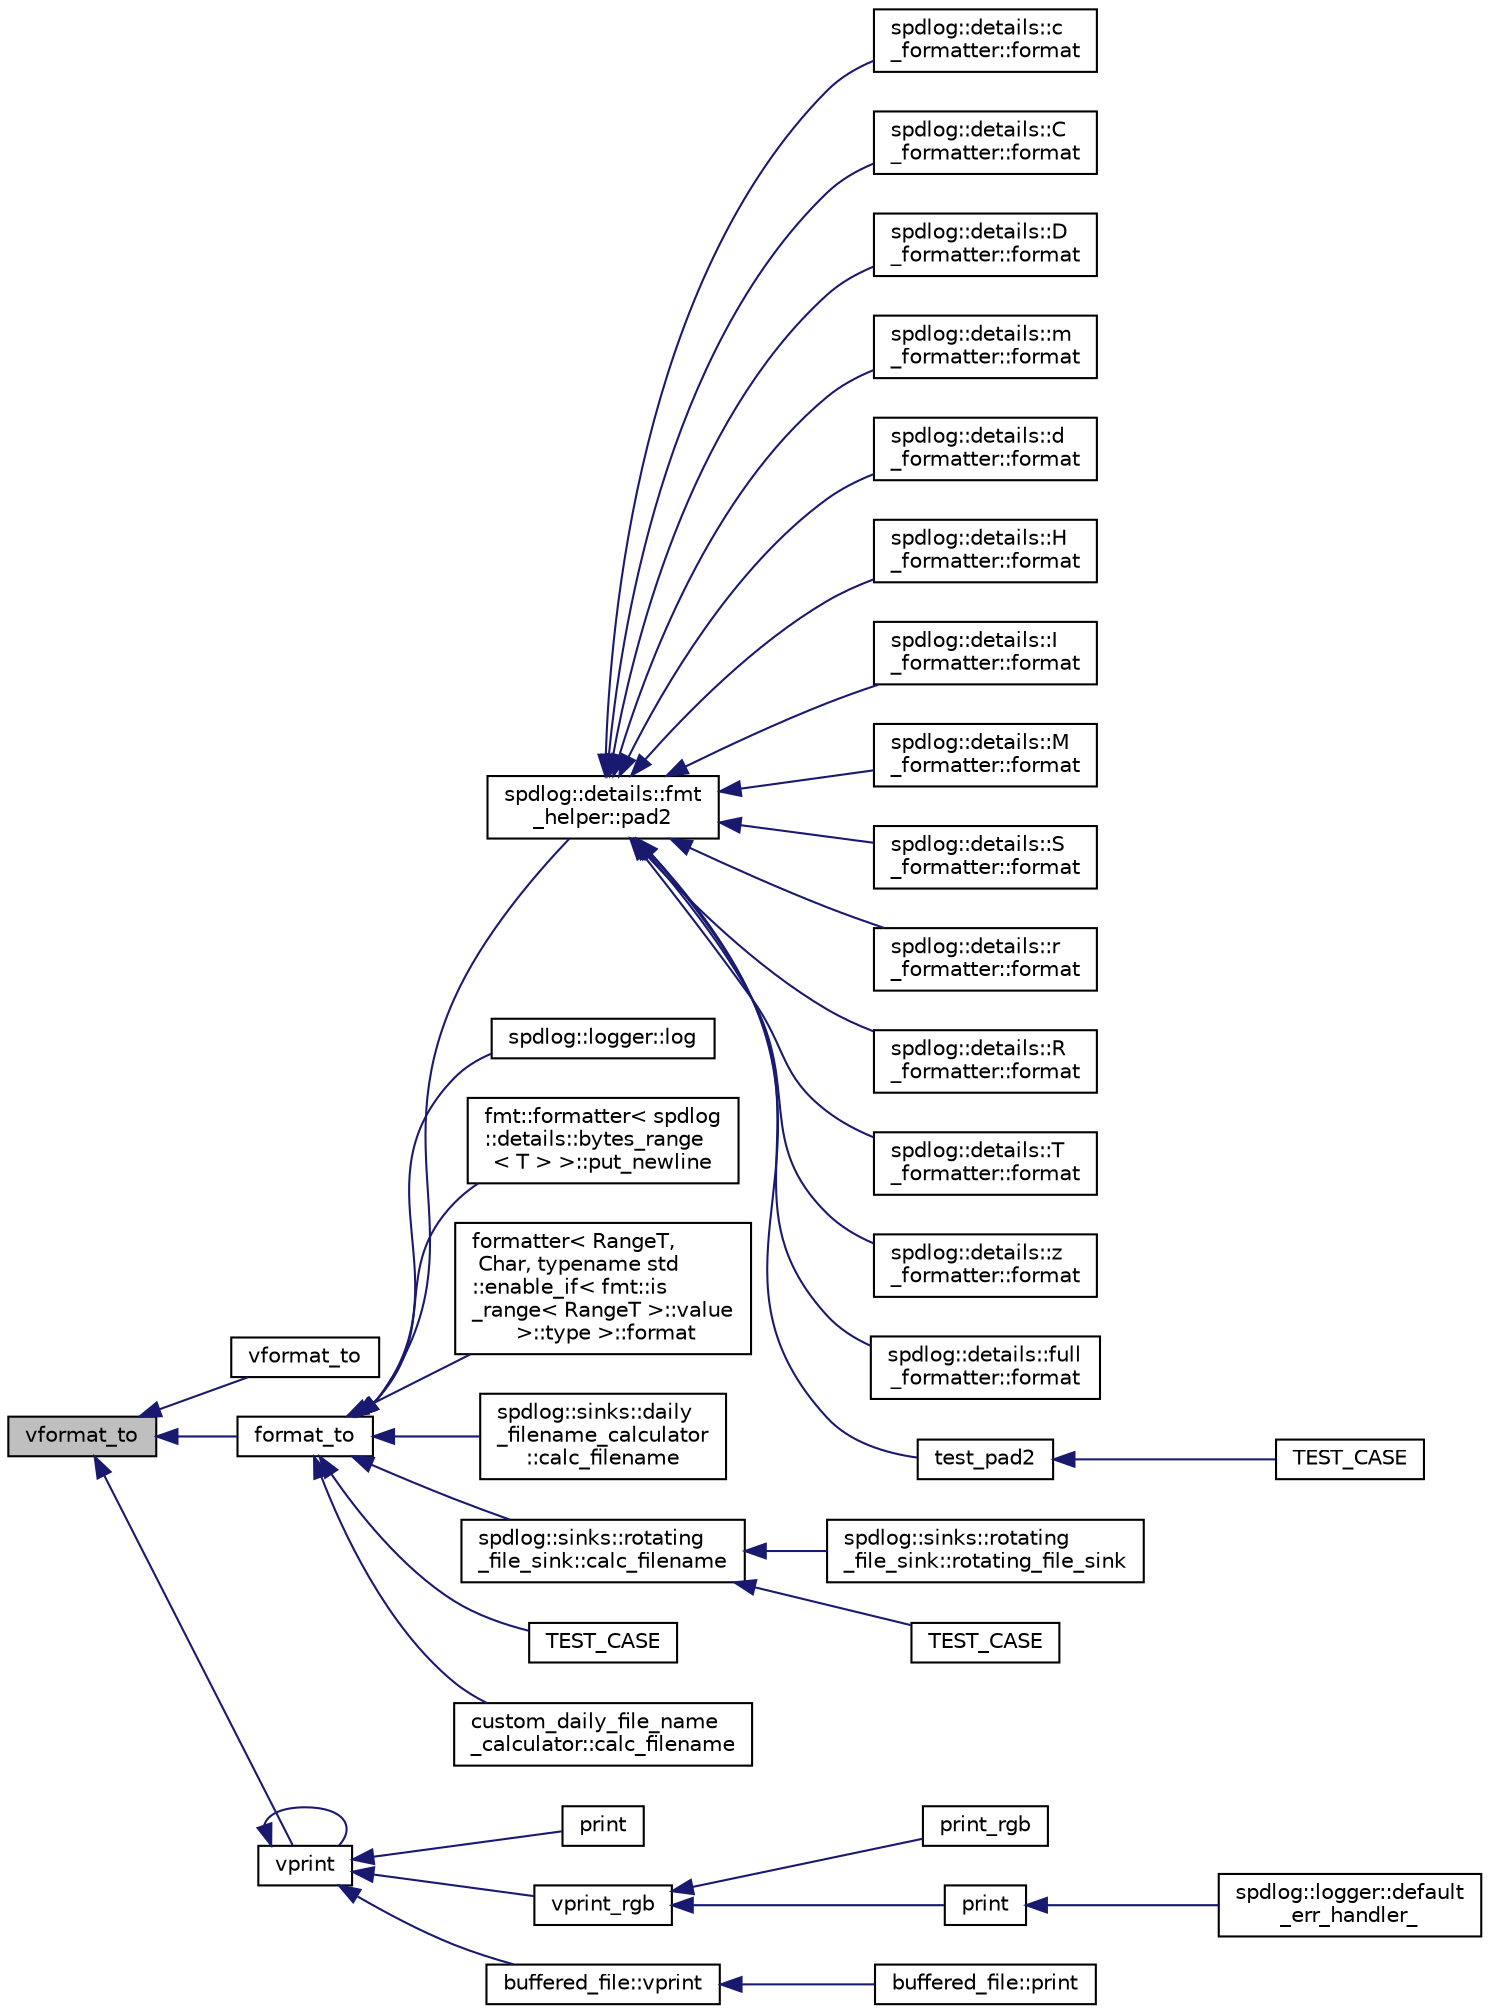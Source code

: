 digraph "vformat_to"
{
  edge [fontname="Helvetica",fontsize="10",labelfontname="Helvetica",labelfontsize="10"];
  node [fontname="Helvetica",fontsize="10",shape=record];
  rankdir="LR";
  Node1 [label="vformat_to",height=0.2,width=0.4,color="black", fillcolor="grey75", style="filled" fontcolor="black"];
  Node1 -> Node2 [dir="back",color="midnightblue",fontsize="10",style="solid",fontname="Helvetica"];
  Node2 [label="vformat_to",height=0.2,width=0.4,color="black", fillcolor="white", style="filled",URL="$vendor_2spdlog_2include_2spdlog_2fmt_2bundled_2_core_8h.html#a76971763888151362205bed5fdfe4247"];
  Node1 -> Node3 [dir="back",color="midnightblue",fontsize="10",style="solid",fontname="Helvetica"];
  Node3 [label="format_to",height=0.2,width=0.4,color="black", fillcolor="white", style="filled",URL="$vendor_2spdlog_2include_2spdlog_2fmt_2bundled_2_core_8h.html#abcac15fdbec6e0fe134caa0d49a40a88"];
  Node3 -> Node4 [dir="back",color="midnightblue",fontsize="10",style="solid",fontname="Helvetica"];
  Node4 [label="spdlog::details::fmt\l_helper::pad2",height=0.2,width=0.4,color="black", fillcolor="white", style="filled",URL="$namespacespdlog_1_1details_1_1fmt__helper.html#ae8d7b70c5b54338c0903cf494b06404a"];
  Node4 -> Node5 [dir="back",color="midnightblue",fontsize="10",style="solid",fontname="Helvetica"];
  Node5 [label="spdlog::details::c\l_formatter::format",height=0.2,width=0.4,color="black", fillcolor="white", style="filled",URL="$classspdlog_1_1details_1_1c__formatter.html#a1b09d9e9e1d84b29fc2fb8d37fa07d57"];
  Node4 -> Node6 [dir="back",color="midnightblue",fontsize="10",style="solid",fontname="Helvetica"];
  Node6 [label="spdlog::details::C\l_formatter::format",height=0.2,width=0.4,color="black", fillcolor="white", style="filled",URL="$classspdlog_1_1details_1_1_c__formatter.html#a241d6298edc054937cf40c0d7ed90ae2"];
  Node4 -> Node7 [dir="back",color="midnightblue",fontsize="10",style="solid",fontname="Helvetica"];
  Node7 [label="spdlog::details::D\l_formatter::format",height=0.2,width=0.4,color="black", fillcolor="white", style="filled",URL="$classspdlog_1_1details_1_1_d__formatter.html#a065cf427de180dfee0b6abb642a78cb0"];
  Node4 -> Node8 [dir="back",color="midnightblue",fontsize="10",style="solid",fontname="Helvetica"];
  Node8 [label="spdlog::details::m\l_formatter::format",height=0.2,width=0.4,color="black", fillcolor="white", style="filled",URL="$classspdlog_1_1details_1_1m__formatter.html#a507ce5bc00de736d28d93e5d7307589b"];
  Node4 -> Node9 [dir="back",color="midnightblue",fontsize="10",style="solid",fontname="Helvetica"];
  Node9 [label="spdlog::details::d\l_formatter::format",height=0.2,width=0.4,color="black", fillcolor="white", style="filled",URL="$classspdlog_1_1details_1_1d__formatter.html#ad1c7decfd7bfa7ecd6fd105e2d74bed4"];
  Node4 -> Node10 [dir="back",color="midnightblue",fontsize="10",style="solid",fontname="Helvetica"];
  Node10 [label="spdlog::details::H\l_formatter::format",height=0.2,width=0.4,color="black", fillcolor="white", style="filled",URL="$classspdlog_1_1details_1_1_h__formatter.html#a46e166ed26e90bfe5bbc6b5f83040bef"];
  Node4 -> Node11 [dir="back",color="midnightblue",fontsize="10",style="solid",fontname="Helvetica"];
  Node11 [label="spdlog::details::I\l_formatter::format",height=0.2,width=0.4,color="black", fillcolor="white", style="filled",URL="$classspdlog_1_1details_1_1_i__formatter.html#ab9d6511acc53b2296ecce30f715779c7"];
  Node4 -> Node12 [dir="back",color="midnightblue",fontsize="10",style="solid",fontname="Helvetica"];
  Node12 [label="spdlog::details::M\l_formatter::format",height=0.2,width=0.4,color="black", fillcolor="white", style="filled",URL="$classspdlog_1_1details_1_1_m__formatter.html#ab6c0f013ea2c54cceb4561033d59ca0c"];
  Node4 -> Node13 [dir="back",color="midnightblue",fontsize="10",style="solid",fontname="Helvetica"];
  Node13 [label="spdlog::details::S\l_formatter::format",height=0.2,width=0.4,color="black", fillcolor="white", style="filled",URL="$classspdlog_1_1details_1_1_s__formatter.html#aec1945b20074132e9ebe7d94357081fa"];
  Node4 -> Node14 [dir="back",color="midnightblue",fontsize="10",style="solid",fontname="Helvetica"];
  Node14 [label="spdlog::details::r\l_formatter::format",height=0.2,width=0.4,color="black", fillcolor="white", style="filled",URL="$classspdlog_1_1details_1_1r__formatter.html#a5d4a5d4f5f1285c4a4af104a775e9859"];
  Node4 -> Node15 [dir="back",color="midnightblue",fontsize="10",style="solid",fontname="Helvetica"];
  Node15 [label="spdlog::details::R\l_formatter::format",height=0.2,width=0.4,color="black", fillcolor="white", style="filled",URL="$classspdlog_1_1details_1_1_r__formatter.html#a1fe66a7fbf57ef47faa59e82132e9051"];
  Node4 -> Node16 [dir="back",color="midnightblue",fontsize="10",style="solid",fontname="Helvetica"];
  Node16 [label="spdlog::details::T\l_formatter::format",height=0.2,width=0.4,color="black", fillcolor="white", style="filled",URL="$classspdlog_1_1details_1_1_t__formatter.html#a338d37f02f3a9a4376acc3d4b655eda3"];
  Node4 -> Node17 [dir="back",color="midnightblue",fontsize="10",style="solid",fontname="Helvetica"];
  Node17 [label="spdlog::details::z\l_formatter::format",height=0.2,width=0.4,color="black", fillcolor="white", style="filled",URL="$classspdlog_1_1details_1_1z__formatter.html#ada7a5e9a3c30039cbfb684b7743b8945"];
  Node4 -> Node18 [dir="back",color="midnightblue",fontsize="10",style="solid",fontname="Helvetica"];
  Node18 [label="spdlog::details::full\l_formatter::format",height=0.2,width=0.4,color="black", fillcolor="white", style="filled",URL="$classspdlog_1_1details_1_1full__formatter.html#a11da1d2ec8378841d228df071915da35"];
  Node4 -> Node19 [dir="back",color="midnightblue",fontsize="10",style="solid",fontname="Helvetica"];
  Node19 [label="test_pad2",height=0.2,width=0.4,color="black", fillcolor="white", style="filled",URL="$test__fmt__helper_8cpp.html#a9274f626706cba3f5b932d0b4dc3c766"];
  Node19 -> Node20 [dir="back",color="midnightblue",fontsize="10",style="solid",fontname="Helvetica"];
  Node20 [label="TEST_CASE",height=0.2,width=0.4,color="black", fillcolor="white", style="filled",URL="$test__fmt__helper_8cpp.html#a4957d22c87b180c8d2903cc4cfaf5806"];
  Node3 -> Node21 [dir="back",color="midnightblue",fontsize="10",style="solid",fontname="Helvetica"];
  Node21 [label="spdlog::logger::log",height=0.2,width=0.4,color="black", fillcolor="white", style="filled",URL="$classspdlog_1_1logger.html#a92c2697af57b0f2b98effdcc06f130a1"];
  Node3 -> Node22 [dir="back",color="midnightblue",fontsize="10",style="solid",fontname="Helvetica"];
  Node22 [label="fmt::formatter\< spdlog\l::details::bytes_range\l\< T \> \>::put_newline",height=0.2,width=0.4,color="black", fillcolor="white", style="filled",URL="$structfmt_1_1formatter_3_01spdlog_1_1details_1_1bytes__range_3_01_t_01_4_01_4.html#ae001a71b76b4a56f722a7b91c506e9bf"];
  Node3 -> Node23 [dir="back",color="midnightblue",fontsize="10",style="solid",fontname="Helvetica"];
  Node23 [label="formatter\< RangeT,\l Char, typename std\l::enable_if\< fmt::is\l_range\< RangeT \>::value\l \>::type \>::format",height=0.2,width=0.4,color="black", fillcolor="white", style="filled",URL="$structformatter_3_01_range_t_00_01_char_00_01typename_01std_1_1enable__if_3_01fmt_1_1is__range_338ef07b6d6c7537efaa2c888f2ea4c8d.html#a3fa03f9297c176ec30214531355f9ff3"];
  Node3 -> Node24 [dir="back",color="midnightblue",fontsize="10",style="solid",fontname="Helvetica"];
  Node24 [label="spdlog::sinks::daily\l_filename_calculator\l::calc_filename",height=0.2,width=0.4,color="black", fillcolor="white", style="filled",URL="$structspdlog_1_1sinks_1_1daily__filename__calculator.html#ae8461e586d3426987a3b11a00b158db2"];
  Node3 -> Node25 [dir="back",color="midnightblue",fontsize="10",style="solid",fontname="Helvetica"];
  Node25 [label="spdlog::sinks::rotating\l_file_sink::calc_filename",height=0.2,width=0.4,color="black", fillcolor="white", style="filled",URL="$classspdlog_1_1sinks_1_1rotating__file__sink.html#a05d77d7013bc54f55cac702c122ac1c9"];
  Node25 -> Node26 [dir="back",color="midnightblue",fontsize="10",style="solid",fontname="Helvetica"];
  Node26 [label="spdlog::sinks::rotating\l_file_sink::rotating_file_sink",height=0.2,width=0.4,color="black", fillcolor="white", style="filled",URL="$classspdlog_1_1sinks_1_1rotating__file__sink.html#a0e754181168b32e8b1b60b82c35179e8"];
  Node25 -> Node27 [dir="back",color="midnightblue",fontsize="10",style="solid",fontname="Helvetica"];
  Node27 [label="TEST_CASE",height=0.2,width=0.4,color="black", fillcolor="white", style="filled",URL="$test__file__logging_8cpp.html#ac2b35dc0f728d653edf72bc38bd163bc"];
  Node3 -> Node28 [dir="back",color="midnightblue",fontsize="10",style="solid",fontname="Helvetica"];
  Node28 [label="TEST_CASE",height=0.2,width=0.4,color="black", fillcolor="white", style="filled",URL="$test__file__logging_8cpp.html#a91617979e214fc2c5b038d03cf6020f3"];
  Node3 -> Node29 [dir="back",color="midnightblue",fontsize="10",style="solid",fontname="Helvetica"];
  Node29 [label="custom_daily_file_name\l_calculator::calc_filename",height=0.2,width=0.4,color="black", fillcolor="white", style="filled",URL="$structcustom__daily__file__name__calculator.html#a3d90c6cfa50d0bbfee79e01e14d0f098"];
  Node1 -> Node30 [dir="back",color="midnightblue",fontsize="10",style="solid",fontname="Helvetica"];
  Node30 [label="vprint",height=0.2,width=0.4,color="black", fillcolor="white", style="filled",URL="$vendor_2spdlog_2include_2spdlog_2fmt_2bundled_2_core_8h.html#a7122c6820a7e6319d6fc2f30d1292faa"];
  Node30 -> Node31 [dir="back",color="midnightblue",fontsize="10",style="solid",fontname="Helvetica"];
  Node31 [label="print",height=0.2,width=0.4,color="black", fillcolor="white", style="filled",URL="$vendor_2spdlog_2include_2spdlog_2fmt_2bundled_2_core_8h.html#a2d3f5f76ea91ece0def0a2f99d375a9f"];
  Node30 -> Node32 [dir="back",color="midnightblue",fontsize="10",style="solid",fontname="Helvetica"];
  Node32 [label="vprint_rgb",height=0.2,width=0.4,color="black", fillcolor="white", style="filled",URL="$colors_8h.html#a48e10d6f2a899eb8a3de884fe4ee3f56"];
  Node32 -> Node33 [dir="back",color="midnightblue",fontsize="10",style="solid",fontname="Helvetica"];
  Node33 [label="print_rgb",height=0.2,width=0.4,color="black", fillcolor="white", style="filled",URL="$colors_8h.html#aed43de18b082793631dd19b5f4cc9e23"];
  Node32 -> Node34 [dir="back",color="midnightblue",fontsize="10",style="solid",fontname="Helvetica"];
  Node34 [label="print",height=0.2,width=0.4,color="black", fillcolor="white", style="filled",URL="$colors_8h.html#a832eea73ba20c84fdaf3ea607fefd46a"];
  Node34 -> Node35 [dir="back",color="midnightblue",fontsize="10",style="solid",fontname="Helvetica"];
  Node35 [label="spdlog::logger::default\l_err_handler_",height=0.2,width=0.4,color="black", fillcolor="white", style="filled",URL="$classspdlog_1_1logger.html#a3432e21bdc19d74024b57cc3f26a8471"];
  Node30 -> Node30 [dir="back",color="midnightblue",fontsize="10",style="solid",fontname="Helvetica"];
  Node30 -> Node36 [dir="back",color="midnightblue",fontsize="10",style="solid",fontname="Helvetica"];
  Node36 [label="buffered_file::vprint",height=0.2,width=0.4,color="black", fillcolor="white", style="filled",URL="$classbuffered__file.html#a0a34fceffc31cc126a6b731461c88d8d"];
  Node36 -> Node37 [dir="back",color="midnightblue",fontsize="10",style="solid",fontname="Helvetica"];
  Node37 [label="buffered_file::print",height=0.2,width=0.4,color="black", fillcolor="white", style="filled",URL="$classbuffered__file.html#ac10f5f8199f285f58e1ba154c33b755d"];
}
